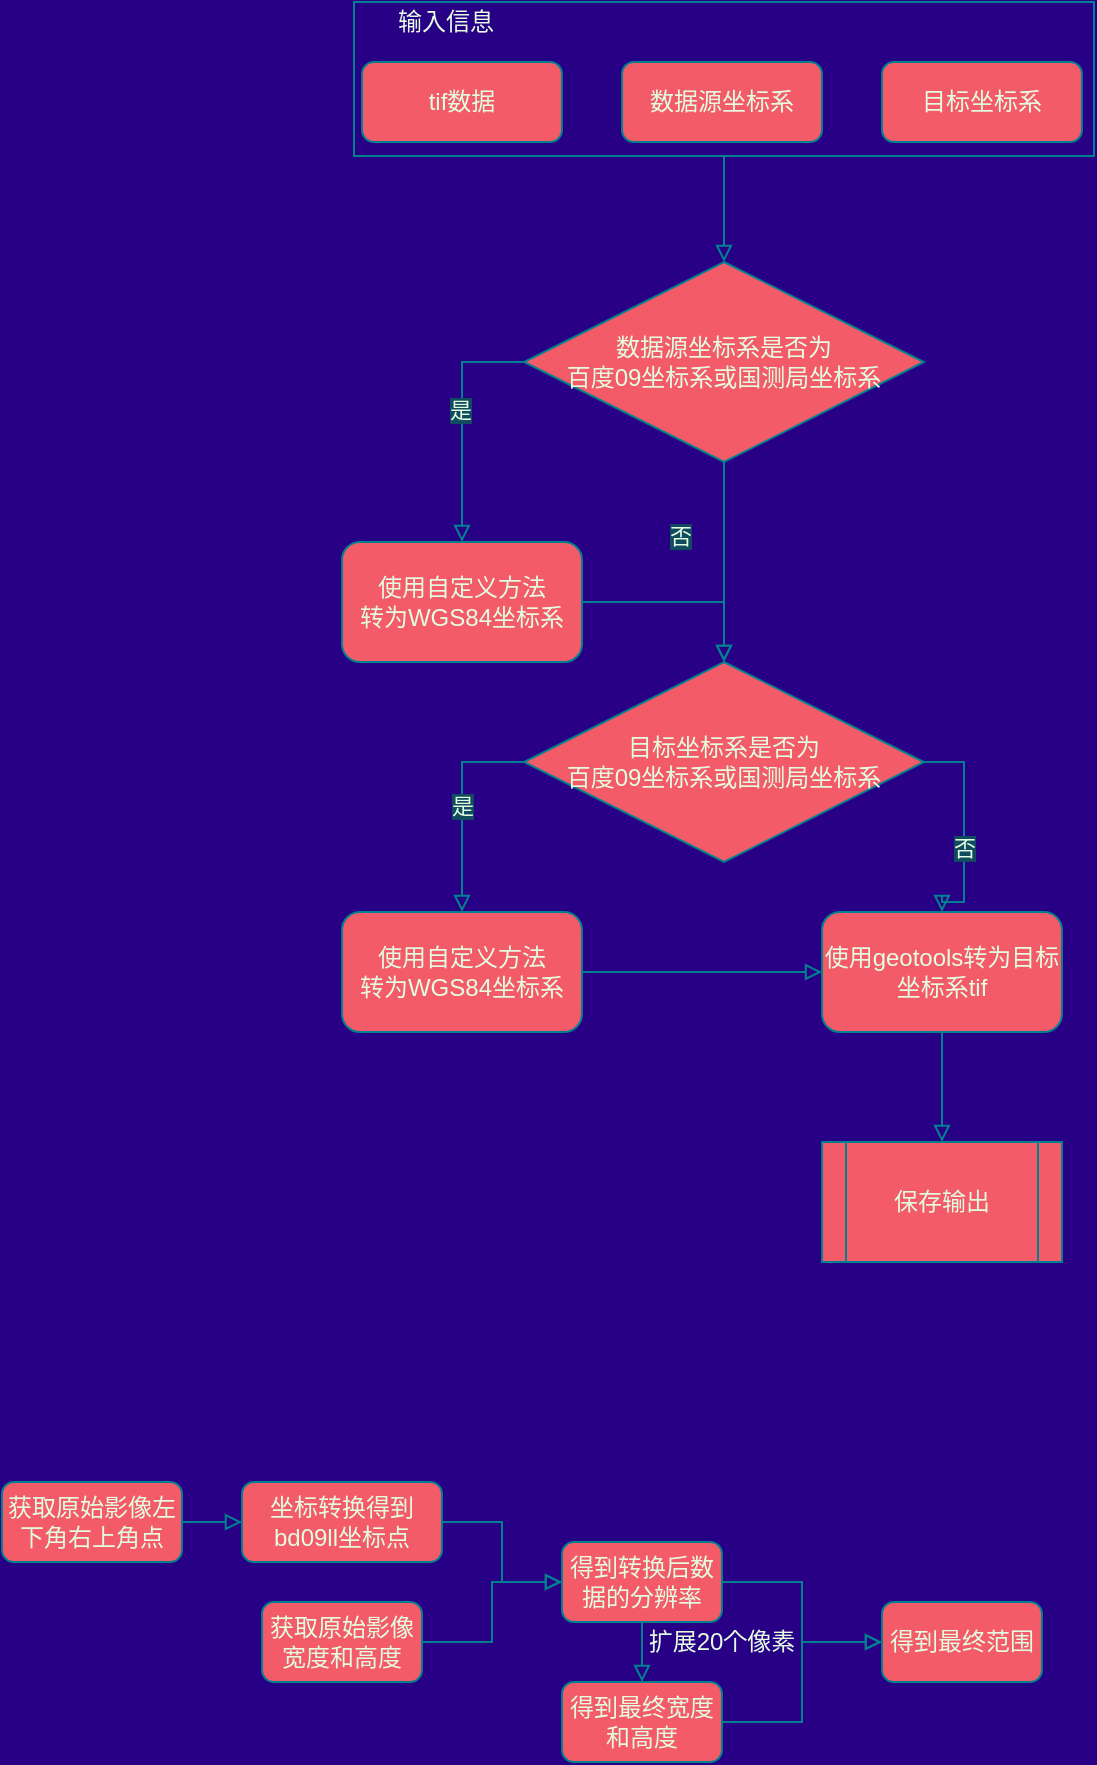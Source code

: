 <mxfile version="13.8.0" type="github">
  <diagram id="C5RBs43oDa-KdzZeNtuy" name="Page-1">
    <mxGraphModel dx="946" dy="557" grid="1" gridSize="10" guides="1" tooltips="1" connect="1" arrows="1" fold="1" page="1" pageScale="1" pageWidth="827" pageHeight="1169" background="#280086" math="0" shadow="0">
      <root>
        <mxCell id="WIyWlLk6GJQsqaUBKTNV-0" />
        <mxCell id="WIyWlLk6GJQsqaUBKTNV-1" parent="WIyWlLk6GJQsqaUBKTNV-0" />
        <mxCell id="aTK1c8W4Ct9fwTojcl0Y-82" value="tif数据" style="rounded=1;whiteSpace=wrap;html=1;fontColor=#E4FDE1;fillColor=#F45B69;strokeColor=#028090;" parent="WIyWlLk6GJQsqaUBKTNV-1" vertex="1">
          <mxGeometry x="210" y="160" width="100" height="40" as="geometry" />
        </mxCell>
        <mxCell id="aTK1c8W4Ct9fwTojcl0Y-83" value="数据源坐标系" style="rounded=1;whiteSpace=wrap;html=1;fontColor=#E4FDE1;fillColor=#F45B69;strokeColor=#028090;" parent="WIyWlLk6GJQsqaUBKTNV-1" vertex="1">
          <mxGeometry x="340" y="160" width="100" height="40" as="geometry" />
        </mxCell>
        <mxCell id="aTK1c8W4Ct9fwTojcl0Y-84" value="目标坐标系" style="rounded=1;whiteSpace=wrap;html=1;fontColor=#E4FDE1;fillColor=#F45B69;strokeColor=#028090;" parent="WIyWlLk6GJQsqaUBKTNV-1" vertex="1">
          <mxGeometry x="470" y="160" width="100" height="40" as="geometry" />
        </mxCell>
        <mxCell id="aTK1c8W4Ct9fwTojcl0Y-88" style="edgeStyle=orthogonalEdgeStyle;rounded=0;orthogonalLoop=1;jettySize=auto;html=1;exitX=0.5;exitY=1;exitDx=0;exitDy=0;entryX=0.5;entryY=0;entryDx=0;entryDy=0;endArrow=block;endFill=0;fontColor=#E4FDE1;strokeColor=#028090;labelBackgroundColor=#114B5F;" parent="WIyWlLk6GJQsqaUBKTNV-1" source="aTK1c8W4Ct9fwTojcl0Y-85" target="aTK1c8W4Ct9fwTojcl0Y-87" edge="1">
          <mxGeometry relative="1" as="geometry" />
        </mxCell>
        <mxCell id="aTK1c8W4Ct9fwTojcl0Y-85" value="" style="rounded=0;whiteSpace=wrap;html=1;fillColor=none;strokeColor=#028090;fontColor=#E4FDE1;" parent="WIyWlLk6GJQsqaUBKTNV-1" vertex="1">
          <mxGeometry x="206" y="130" width="370" height="77" as="geometry" />
        </mxCell>
        <mxCell id="aTK1c8W4Ct9fwTojcl0Y-86" value="输入信息" style="text;html=1;strokeColor=none;fillColor=none;align=center;verticalAlign=middle;whiteSpace=wrap;rounded=0;fontColor=#E4FDE1;" parent="WIyWlLk6GJQsqaUBKTNV-1" vertex="1">
          <mxGeometry x="210" y="130" width="84" height="20" as="geometry" />
        </mxCell>
        <mxCell id="aTK1c8W4Ct9fwTojcl0Y-91" style="edgeStyle=orthogonalEdgeStyle;rounded=0;orthogonalLoop=1;jettySize=auto;html=1;endArrow=block;endFill=0;fontColor=#E4FDE1;exitX=0;exitY=0.5;exitDx=0;exitDy=0;strokeColor=#028090;labelBackgroundColor=#114B5F;" parent="WIyWlLk6GJQsqaUBKTNV-1" source="aTK1c8W4Ct9fwTojcl0Y-87" target="aTK1c8W4Ct9fwTojcl0Y-89" edge="1">
          <mxGeometry relative="1" as="geometry" />
        </mxCell>
        <mxCell id="aTK1c8W4Ct9fwTojcl0Y-93" value="是" style="edgeLabel;html=1;align=center;verticalAlign=middle;resizable=0;points=[];fontColor=#E4FDE1;labelBackgroundColor=#114B5F;" parent="aTK1c8W4Ct9fwTojcl0Y-91" vertex="1" connectable="0">
          <mxGeometry x="-0.091" y="-1" relative="1" as="geometry">
            <mxPoint as="offset" />
          </mxGeometry>
        </mxCell>
        <mxCell id="aTK1c8W4Ct9fwTojcl0Y-92" style="edgeStyle=orthogonalEdgeStyle;rounded=0;orthogonalLoop=1;jettySize=auto;html=1;exitX=0.5;exitY=1;exitDx=0;exitDy=0;endArrow=block;endFill=0;fontColor=#E4FDE1;strokeColor=#028090;labelBackgroundColor=#114B5F;" parent="WIyWlLk6GJQsqaUBKTNV-1" source="aTK1c8W4Ct9fwTojcl0Y-87" target="aTK1c8W4Ct9fwTojcl0Y-95" edge="1">
          <mxGeometry relative="1" as="geometry">
            <mxPoint x="533" y="380" as="targetPoint" />
          </mxGeometry>
        </mxCell>
        <mxCell id="aTK1c8W4Ct9fwTojcl0Y-94" value="否" style="edgeLabel;html=1;align=center;verticalAlign=middle;resizable=0;points=[];fontColor=#E4FDE1;labelBackgroundColor=#114B5F;" parent="aTK1c8W4Ct9fwTojcl0Y-92" vertex="1" connectable="0">
          <mxGeometry x="-0.268" y="-22" relative="1" as="geometry">
            <mxPoint as="offset" />
          </mxGeometry>
        </mxCell>
        <mxCell id="aTK1c8W4Ct9fwTojcl0Y-87" value="数据源坐标系是否为&lt;br&gt;百度09坐标系或国测局坐标系" style="rhombus;whiteSpace=wrap;html=1;fontColor=#E4FDE1;fillColor=#F45B69;strokeColor=#028090;" parent="WIyWlLk6GJQsqaUBKTNV-1" vertex="1">
          <mxGeometry x="291" y="260" width="200" height="100" as="geometry" />
        </mxCell>
        <mxCell id="aTK1c8W4Ct9fwTojcl0Y-97" style="edgeStyle=orthogonalEdgeStyle;rounded=0;orthogonalLoop=1;jettySize=auto;html=1;exitX=1;exitY=0.5;exitDx=0;exitDy=0;entryX=0.5;entryY=0;entryDx=0;entryDy=0;endArrow=block;endFill=0;fontColor=#E4FDE1;strokeColor=#028090;labelBackgroundColor=#114B5F;" parent="WIyWlLk6GJQsqaUBKTNV-1" source="aTK1c8W4Ct9fwTojcl0Y-89" target="aTK1c8W4Ct9fwTojcl0Y-95" edge="1">
          <mxGeometry relative="1" as="geometry" />
        </mxCell>
        <mxCell id="aTK1c8W4Ct9fwTojcl0Y-89" value="使用自定义方法&lt;br&gt;转为WGS84坐标系" style="rounded=1;whiteSpace=wrap;html=1;fontColor=#E4FDE1;fillColor=#F45B69;strokeColor=#028090;" parent="WIyWlLk6GJQsqaUBKTNV-1" vertex="1">
          <mxGeometry x="200" y="400" width="120" height="60" as="geometry" />
        </mxCell>
        <mxCell id="aTK1c8W4Ct9fwTojcl0Y-100" value="是" style="edgeStyle=orthogonalEdgeStyle;rounded=0;orthogonalLoop=1;jettySize=auto;html=1;exitX=0;exitY=0.5;exitDx=0;exitDy=0;entryX=0.5;entryY=0;entryDx=0;entryDy=0;endArrow=block;endFill=0;fontColor=#E4FDE1;strokeColor=#028090;labelBackgroundColor=#114B5F;" parent="WIyWlLk6GJQsqaUBKTNV-1" source="aTK1c8W4Ct9fwTojcl0Y-95" target="aTK1c8W4Ct9fwTojcl0Y-98" edge="1">
          <mxGeometry relative="1" as="geometry" />
        </mxCell>
        <mxCell id="aTK1c8W4Ct9fwTojcl0Y-101" style="edgeStyle=orthogonalEdgeStyle;rounded=0;orthogonalLoop=1;jettySize=auto;html=1;exitX=1;exitY=0.5;exitDx=0;exitDy=0;entryX=0.5;entryY=0;entryDx=0;entryDy=0;endArrow=block;endFill=0;fontColor=#E4FDE1;strokeColor=#028090;labelBackgroundColor=#114B5F;" parent="WIyWlLk6GJQsqaUBKTNV-1" source="aTK1c8W4Ct9fwTojcl0Y-95" target="aTK1c8W4Ct9fwTojcl0Y-99" edge="1">
          <mxGeometry relative="1" as="geometry" />
        </mxCell>
        <mxCell id="aTK1c8W4Ct9fwTojcl0Y-102" value="否" style="edgeLabel;html=1;align=center;verticalAlign=middle;resizable=0;points=[];fontColor=#E4FDE1;labelBackgroundColor=#114B5F;" parent="aTK1c8W4Ct9fwTojcl0Y-101" vertex="1" connectable="0">
          <mxGeometry x="0.178" relative="1" as="geometry">
            <mxPoint as="offset" />
          </mxGeometry>
        </mxCell>
        <mxCell id="aTK1c8W4Ct9fwTojcl0Y-95" value="目标坐标系是否为&lt;br&gt;百度09坐标系或国测局坐标系" style="rhombus;whiteSpace=wrap;html=1;fontColor=#E4FDE1;fillColor=#F45B69;strokeColor=#028090;" parent="WIyWlLk6GJQsqaUBKTNV-1" vertex="1">
          <mxGeometry x="291" y="460" width="200" height="100" as="geometry" />
        </mxCell>
        <mxCell id="aTK1c8W4Ct9fwTojcl0Y-103" style="edgeStyle=orthogonalEdgeStyle;rounded=0;orthogonalLoop=1;jettySize=auto;html=1;exitX=1;exitY=0.5;exitDx=0;exitDy=0;entryX=0;entryY=0.5;entryDx=0;entryDy=0;endArrow=block;endFill=0;fontColor=#E4FDE1;strokeColor=#028090;labelBackgroundColor=#114B5F;" parent="WIyWlLk6GJQsqaUBKTNV-1" source="aTK1c8W4Ct9fwTojcl0Y-98" target="aTK1c8W4Ct9fwTojcl0Y-99" edge="1">
          <mxGeometry relative="1" as="geometry" />
        </mxCell>
        <mxCell id="aTK1c8W4Ct9fwTojcl0Y-98" value="使用自定义方法&lt;br&gt;转为WGS84坐标系" style="rounded=1;whiteSpace=wrap;html=1;fontColor=#E4FDE1;fillColor=#F45B69;strokeColor=#028090;" parent="WIyWlLk6GJQsqaUBKTNV-1" vertex="1">
          <mxGeometry x="200" y="585" width="120" height="60" as="geometry" />
        </mxCell>
        <mxCell id="aTK1c8W4Ct9fwTojcl0Y-106" style="edgeStyle=orthogonalEdgeStyle;rounded=0;orthogonalLoop=1;jettySize=auto;html=1;exitX=0.5;exitY=1;exitDx=0;exitDy=0;entryX=0.5;entryY=0;entryDx=0;entryDy=0;endArrow=block;endFill=0;fontColor=#E4FDE1;strokeColor=#028090;labelBackgroundColor=#114B5F;" parent="WIyWlLk6GJQsqaUBKTNV-1" source="aTK1c8W4Ct9fwTojcl0Y-99" target="aTK1c8W4Ct9fwTojcl0Y-105" edge="1">
          <mxGeometry relative="1" as="geometry" />
        </mxCell>
        <mxCell id="aTK1c8W4Ct9fwTojcl0Y-99" value="使用geotools转为目标坐标系tif" style="rounded=1;whiteSpace=wrap;html=1;fontColor=#E4FDE1;fillColor=#F45B69;strokeColor=#028090;" parent="WIyWlLk6GJQsqaUBKTNV-1" vertex="1">
          <mxGeometry x="440" y="585" width="120" height="60" as="geometry" />
        </mxCell>
        <mxCell id="aTK1c8W4Ct9fwTojcl0Y-105" value="保存输出" style="shape=process;whiteSpace=wrap;html=1;backgroundOutline=1;fontColor=#E4FDE1;fillColor=#F45B69;strokeColor=#028090;" parent="WIyWlLk6GJQsqaUBKTNV-1" vertex="1">
          <mxGeometry x="440" y="700" width="120" height="60" as="geometry" />
        </mxCell>
        <mxCell id="WwxlHJiuaojEHLZEj_QW-4" style="edgeStyle=orthogonalEdgeStyle;rounded=0;orthogonalLoop=1;jettySize=auto;html=1;exitX=1;exitY=0.5;exitDx=0;exitDy=0;entryX=0;entryY=0.5;entryDx=0;entryDy=0;labelBackgroundColor=#114B5F;endArrow=block;endFill=0;strokeColor=#028090;fontColor=#E4FDE1;" edge="1" parent="WIyWlLk6GJQsqaUBKTNV-1" source="WwxlHJiuaojEHLZEj_QW-0" target="WwxlHJiuaojEHLZEj_QW-1">
          <mxGeometry relative="1" as="geometry" />
        </mxCell>
        <mxCell id="WwxlHJiuaojEHLZEj_QW-0" value="获取原始影像左下角右上角点" style="rounded=1;whiteSpace=wrap;html=1;fontColor=#E4FDE1;fillColor=#F45B69;strokeColor=#028090;" vertex="1" parent="WIyWlLk6GJQsqaUBKTNV-1">
          <mxGeometry x="30" y="870" width="90" height="40" as="geometry" />
        </mxCell>
        <mxCell id="WwxlHJiuaojEHLZEj_QW-7" style="edgeStyle=orthogonalEdgeStyle;rounded=0;orthogonalLoop=1;jettySize=auto;html=1;exitX=1;exitY=0.5;exitDx=0;exitDy=0;entryX=0;entryY=0.5;entryDx=0;entryDy=0;labelBackgroundColor=#114B5F;endArrow=block;endFill=0;strokeColor=#028090;fontColor=#E4FDE1;" edge="1" parent="WIyWlLk6GJQsqaUBKTNV-1" source="WwxlHJiuaojEHLZEj_QW-1" target="WwxlHJiuaojEHLZEj_QW-6">
          <mxGeometry relative="1" as="geometry" />
        </mxCell>
        <mxCell id="WwxlHJiuaojEHLZEj_QW-1" value="坐标转换得到bd09ll坐标点" style="rounded=1;whiteSpace=wrap;html=1;fontColor=#E4FDE1;fillColor=#F45B69;strokeColor=#028090;" vertex="1" parent="WIyWlLk6GJQsqaUBKTNV-1">
          <mxGeometry x="150" y="870" width="100" height="40" as="geometry" />
        </mxCell>
        <mxCell id="WwxlHJiuaojEHLZEj_QW-8" style="edgeStyle=orthogonalEdgeStyle;rounded=0;orthogonalLoop=1;jettySize=auto;html=1;exitX=1;exitY=0.5;exitDx=0;exitDy=0;entryX=0;entryY=0.5;entryDx=0;entryDy=0;labelBackgroundColor=#114B5F;endArrow=block;endFill=0;strokeColor=#028090;fontColor=#E4FDE1;" edge="1" parent="WIyWlLk6GJQsqaUBKTNV-1" source="WwxlHJiuaojEHLZEj_QW-5" target="WwxlHJiuaojEHLZEj_QW-6">
          <mxGeometry relative="1" as="geometry" />
        </mxCell>
        <mxCell id="WwxlHJiuaojEHLZEj_QW-5" value="获取原始影像宽度和高度" style="rounded=1;whiteSpace=wrap;html=1;fontColor=#E4FDE1;fillColor=#F45B69;strokeColor=#028090;" vertex="1" parent="WIyWlLk6GJQsqaUBKTNV-1">
          <mxGeometry x="160" y="930" width="80" height="40" as="geometry" />
        </mxCell>
        <mxCell id="WwxlHJiuaojEHLZEj_QW-10" style="edgeStyle=orthogonalEdgeStyle;rounded=0;orthogonalLoop=1;jettySize=auto;html=1;exitX=0.5;exitY=1;exitDx=0;exitDy=0;entryX=0.5;entryY=0;entryDx=0;entryDy=0;labelBackgroundColor=#114B5F;endArrow=block;endFill=0;strokeColor=#028090;fontColor=#E4FDE1;" edge="1" parent="WIyWlLk6GJQsqaUBKTNV-1" source="WwxlHJiuaojEHLZEj_QW-6" target="WwxlHJiuaojEHLZEj_QW-9">
          <mxGeometry relative="1" as="geometry" />
        </mxCell>
        <mxCell id="WwxlHJiuaojEHLZEj_QW-14" style="edgeStyle=orthogonalEdgeStyle;rounded=0;orthogonalLoop=1;jettySize=auto;html=1;exitX=1;exitY=0.5;exitDx=0;exitDy=0;entryX=0;entryY=0.5;entryDx=0;entryDy=0;labelBackgroundColor=#114B5F;endArrow=block;endFill=0;strokeColor=#028090;fontColor=#E4FDE1;" edge="1" parent="WIyWlLk6GJQsqaUBKTNV-1" source="WwxlHJiuaojEHLZEj_QW-6" target="WwxlHJiuaojEHLZEj_QW-13">
          <mxGeometry relative="1" as="geometry" />
        </mxCell>
        <mxCell id="WwxlHJiuaojEHLZEj_QW-6" value="得到转换后数据的分辨率" style="rounded=1;whiteSpace=wrap;html=1;fontColor=#E4FDE1;fillColor=#F45B69;strokeColor=#028090;" vertex="1" parent="WIyWlLk6GJQsqaUBKTNV-1">
          <mxGeometry x="310" y="900" width="80" height="40" as="geometry" />
        </mxCell>
        <mxCell id="WwxlHJiuaojEHLZEj_QW-15" style="edgeStyle=orthogonalEdgeStyle;rounded=0;orthogonalLoop=1;jettySize=auto;html=1;exitX=1;exitY=0.5;exitDx=0;exitDy=0;entryX=0;entryY=0.5;entryDx=0;entryDy=0;labelBackgroundColor=#114B5F;endArrow=block;endFill=0;strokeColor=#028090;fontColor=#E4FDE1;" edge="1" parent="WIyWlLk6GJQsqaUBKTNV-1" source="WwxlHJiuaojEHLZEj_QW-9" target="WwxlHJiuaojEHLZEj_QW-13">
          <mxGeometry relative="1" as="geometry" />
        </mxCell>
        <mxCell id="WwxlHJiuaojEHLZEj_QW-9" value="得到最终宽度和高度" style="rounded=1;whiteSpace=wrap;html=1;fontColor=#E4FDE1;fillColor=#F45B69;strokeColor=#028090;" vertex="1" parent="WIyWlLk6GJQsqaUBKTNV-1">
          <mxGeometry x="310" y="970" width="80" height="40" as="geometry" />
        </mxCell>
        <mxCell id="WwxlHJiuaojEHLZEj_QW-12" value="扩展20个像素" style="text;html=1;strokeColor=none;fillColor=none;align=center;verticalAlign=middle;whiteSpace=wrap;rounded=0;sketch=0;fontColor=#E4FDE1;" vertex="1" parent="WIyWlLk6GJQsqaUBKTNV-1">
          <mxGeometry x="350" y="940" width="80" height="20" as="geometry" />
        </mxCell>
        <mxCell id="WwxlHJiuaojEHLZEj_QW-13" value="得到最终范围" style="rounded=1;whiteSpace=wrap;html=1;fontColor=#E4FDE1;fillColor=#F45B69;strokeColor=#028090;" vertex="1" parent="WIyWlLk6GJQsqaUBKTNV-1">
          <mxGeometry x="470" y="930" width="80" height="40" as="geometry" />
        </mxCell>
      </root>
    </mxGraphModel>
  </diagram>
</mxfile>
